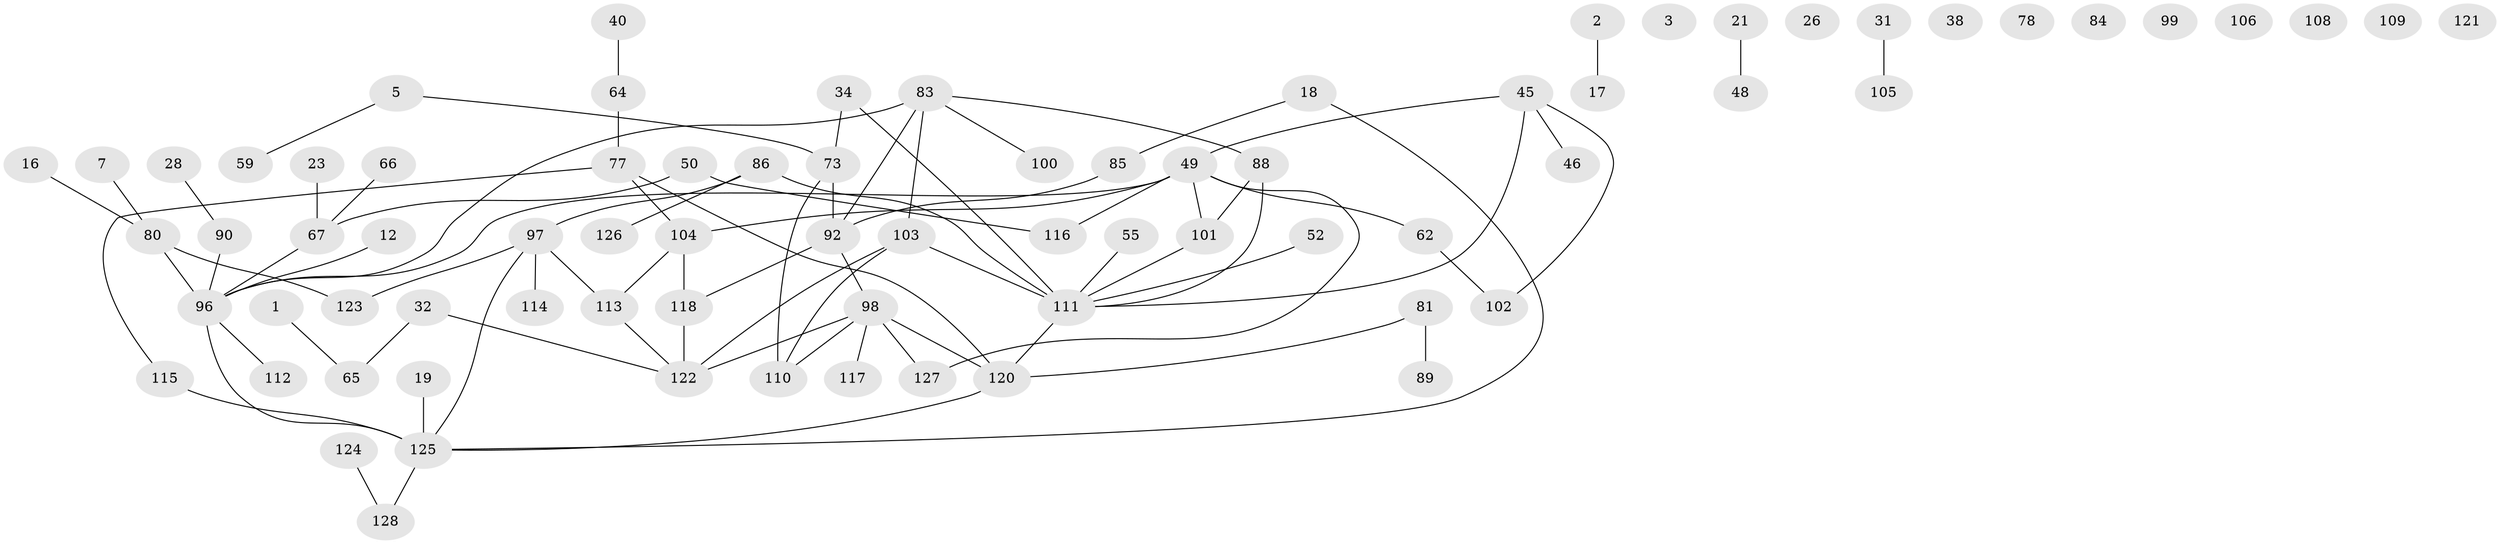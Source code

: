 // original degree distribution, {1: 0.25, 0: 0.078125, 3: 0.2109375, 2: 0.265625, 4: 0.1484375, 5: 0.03125, 7: 0.0078125, 6: 0.0078125}
// Generated by graph-tools (version 1.1) at 2025/42/03/04/25 21:42:40]
// undirected, 76 vertices, 84 edges
graph export_dot {
graph [start="1"]
  node [color=gray90,style=filled];
  1;
  2;
  3;
  5;
  7;
  12;
  16;
  17;
  18;
  19;
  21;
  23;
  26;
  28;
  31;
  32;
  34;
  38;
  40;
  45;
  46;
  48;
  49 [super="+29"];
  50;
  52;
  55;
  59;
  62;
  64;
  65;
  66;
  67;
  73 [super="+60"];
  77 [super="+76"];
  78;
  80;
  81;
  83 [super="+33+53"];
  84;
  85;
  86 [super="+71"];
  88 [super="+70"];
  89;
  90;
  92;
  96 [super="+14"];
  97 [super="+75+95"];
  98 [super="+6+74+93"];
  99;
  100;
  101 [super="+47+87"];
  102;
  103;
  104 [super="+41"];
  105;
  106;
  108;
  109;
  110 [super="+91"];
  111 [super="+4+39+42"];
  112;
  113;
  114;
  115 [super="+54"];
  116;
  117;
  118 [super="+56+57"];
  120 [super="+25+107+94"];
  121;
  122 [super="+119"];
  123;
  124;
  125 [super="+69"];
  126;
  127 [super="+37"];
  128;
  1 -- 65;
  2 -- 17;
  5 -- 59;
  5 -- 73;
  7 -- 80;
  12 -- 96;
  16 -- 80;
  18 -- 85;
  18 -- 125;
  19 -- 125;
  21 -- 48;
  23 -- 67;
  28 -- 90;
  31 -- 105;
  32 -- 65;
  32 -- 122;
  34 -- 73;
  34 -- 111;
  40 -- 64;
  45 -- 46;
  45 -- 102;
  45 -- 49;
  45 -- 111;
  49 -- 96 [weight=2];
  49 -- 101;
  49 -- 116;
  49 -- 62;
  49 -- 127;
  49 -- 104;
  50 -- 67;
  50 -- 116;
  52 -- 111;
  55 -- 111;
  62 -- 102;
  64 -- 77;
  66 -- 67;
  67 -- 96;
  73 -- 92 [weight=2];
  73 -- 110;
  77 -- 120 [weight=2];
  77 -- 115;
  77 -- 104;
  80 -- 123;
  80 -- 96;
  81 -- 89;
  81 -- 120;
  83 -- 103;
  83 -- 92;
  83 -- 88;
  83 -- 100;
  83 -- 96;
  85 -- 92;
  86 -- 126;
  86 -- 111 [weight=2];
  86 -- 97;
  88 -- 101;
  88 -- 111;
  90 -- 96;
  92 -- 118 [weight=2];
  92 -- 98;
  96 -- 112;
  96 -- 125;
  97 -- 114;
  97 -- 125;
  97 -- 123;
  97 -- 113;
  98 -- 110;
  98 -- 122;
  98 -- 127;
  98 -- 120;
  98 -- 117;
  101 -- 111;
  103 -- 111;
  103 -- 122;
  103 -- 110;
  104 -- 113;
  104 -- 118;
  111 -- 120;
  113 -- 122;
  115 -- 125 [weight=3];
  118 -- 122 [weight=2];
  120 -- 125 [weight=2];
  124 -- 128;
  125 -- 128;
}
